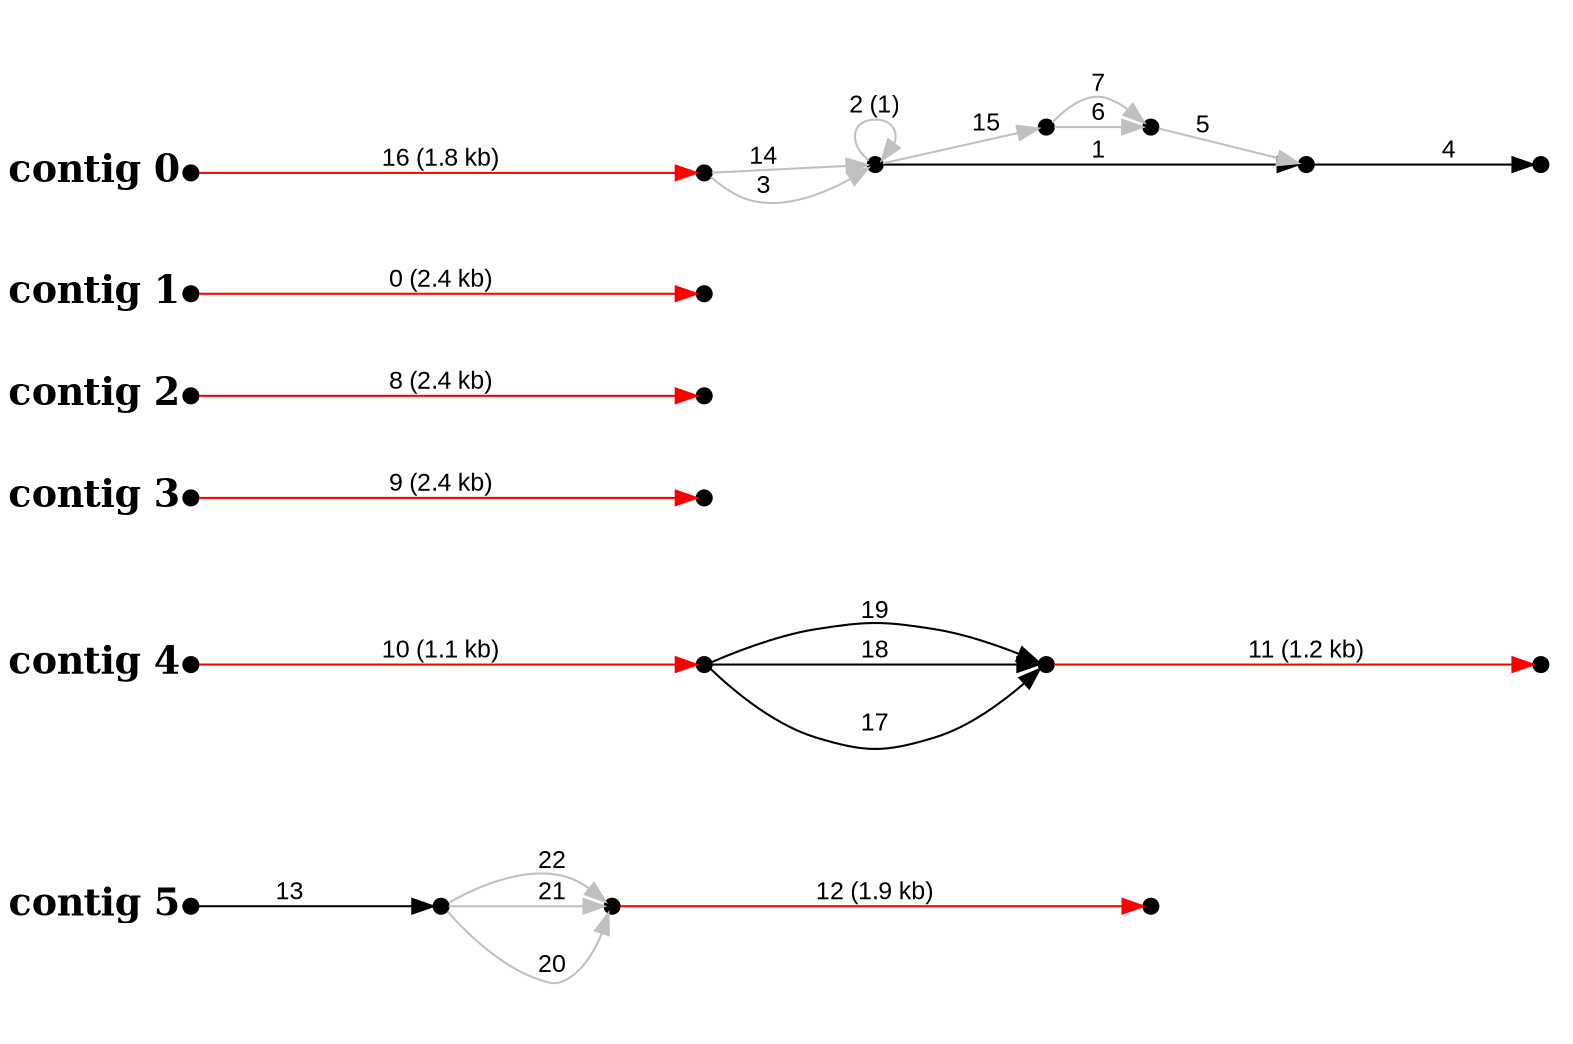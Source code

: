 digraph G {

node [width=0.1,height=0.1,fontsize=10,shape=point];
edge [fontsize=12,penwidth=1,arrowsize=1,fontname=Arial];
margin=1.0;
rankdir=LR;
labeljust=l;
margin=0;

subgraph cluster5 {
color=white;
18 -> 17 [minlen=4,color=red,label="12 (1.9 kb)"];
19 -> 18 [minlen=1,color=gray,label="20"];
19 -> 18 [minlen=1,color=gray,label="21"];
19 -> 18 [minlen=1,color=gray,label="22"];
20 -> 19 [minlen=2,color=black,label="13",taillabel="contig 5",labelangle=180,weight=10000,labeldistance=5,labelfontsize=18,labelfontname="Times-Bold"];
}

subgraph cluster4 {
color=white;
13 -> 14 [minlen=4,color=red,label="10 (1.1 kb)",taillabel="contig 4",labelangle=180,weight=10000,labeldistance=5,labelfontsize=18,labelfontname="Times-Bold"];
14 -> 15 [minlen=2,color=black,label="17"];
14 -> 15 [minlen=2,color=black,label="18"];
14 -> 15 [minlen=2,color=black,label="19"];
15 -> 16 [minlen=4,color=red,label="11 (1.2 kb)"];
}

subgraph cluster3 {
color=white;
12 -> 11 [minlen=4,color=red,label="9 (2.4 kb)",taillabel="contig 3",labelangle=180,weight=10000,labeldistance=5,labelfontsize=18,labelfontname="Times-Bold"];
}

subgraph cluster2 {
color=white;
9 -> 10 [minlen=4,color=red,label="8 (2.4 kb)",taillabel="contig 2",labelangle=180,weight=10000,labeldistance=5,labelfontsize=18,labelfontname="Times-Bold"];
}

subgraph cluster1 {
color=white;
2 -> 3 [minlen=4,color=red,label="0 (2.4 kb)",taillabel="contig 1",labelangle=180,weight=10000,labeldistance=5,labelfontsize=18,labelfontname="Times-Bold"];
}

subgraph cluster0 {
color=white;
0 -> 8 [minlen=1,color=gray,label="3"];
0 -> 8 [minlen=1,color=gray,label="14"];
1 -> 0 [minlen=4,color=red,label="16 (1.8 kb)",taillabel="contig 0",labelangle=180,weight=10000,labeldistance=5,labelfontsize=18,labelfontname="Times-Bold"];
5 -> 4 [minlen=2,color=black,label="4"];
6 -> 5 [minlen=1,color=gray,label="5"];
7 -> 6 [minlen=1,color=gray,label="6"];
7 -> 6 [minlen=1,color=gray,label="7"];
8 -> 5 [minlen=2,color=black,label="1"];
8 -> 7 [minlen=1,color=gray,label="15"];
8 -> 8 [minlen=1,color=gray,label="2 (1)"];
}

}
#done
